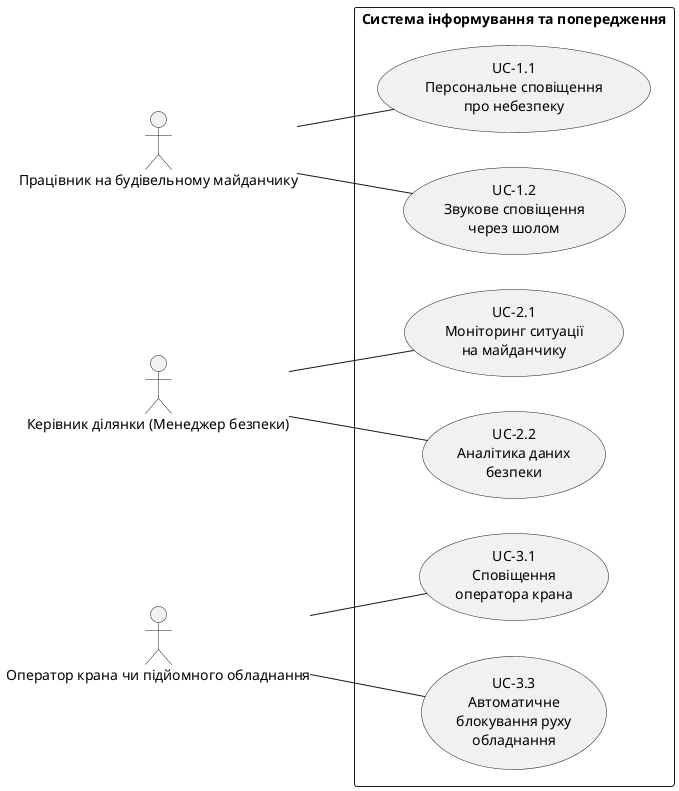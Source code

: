 @startuml
left to right direction

actor "Працівник на будівельному майданчику" as worker
actor "Керівник ділянки (Менеджер безпеки)" as manager
actor "Оператор крана чи підйомного обладнання" as operator

rectangle "Система інформування та попередження" {
    usecase "UC-1.1\nПерсональне сповіщення\nпро небезпеку" as uc11
    usecase "UC-1.2\nЗвукове сповіщення\nчерез шолом" as uc1_2
    usecase "UC-2.1\nМоніторинг ситуації\nна майданчику" as uc2_1
    usecase "UC-2.2\nАналітика даних\nбезпеки" as uc2_2
    usecase "UC-3.1\nСповіщення\nоператора крана" as uc3_1
    usecase "UC-3.3\nАвтоматичне\nблокування руху\nобладнання" as uc3_3

    worker -- uc11
    worker -- uc1_2
    manager -- uc2_1
    manager -- uc2_2
    operator -- uc3_1
    operator -- uc3_3
}

@enduml
